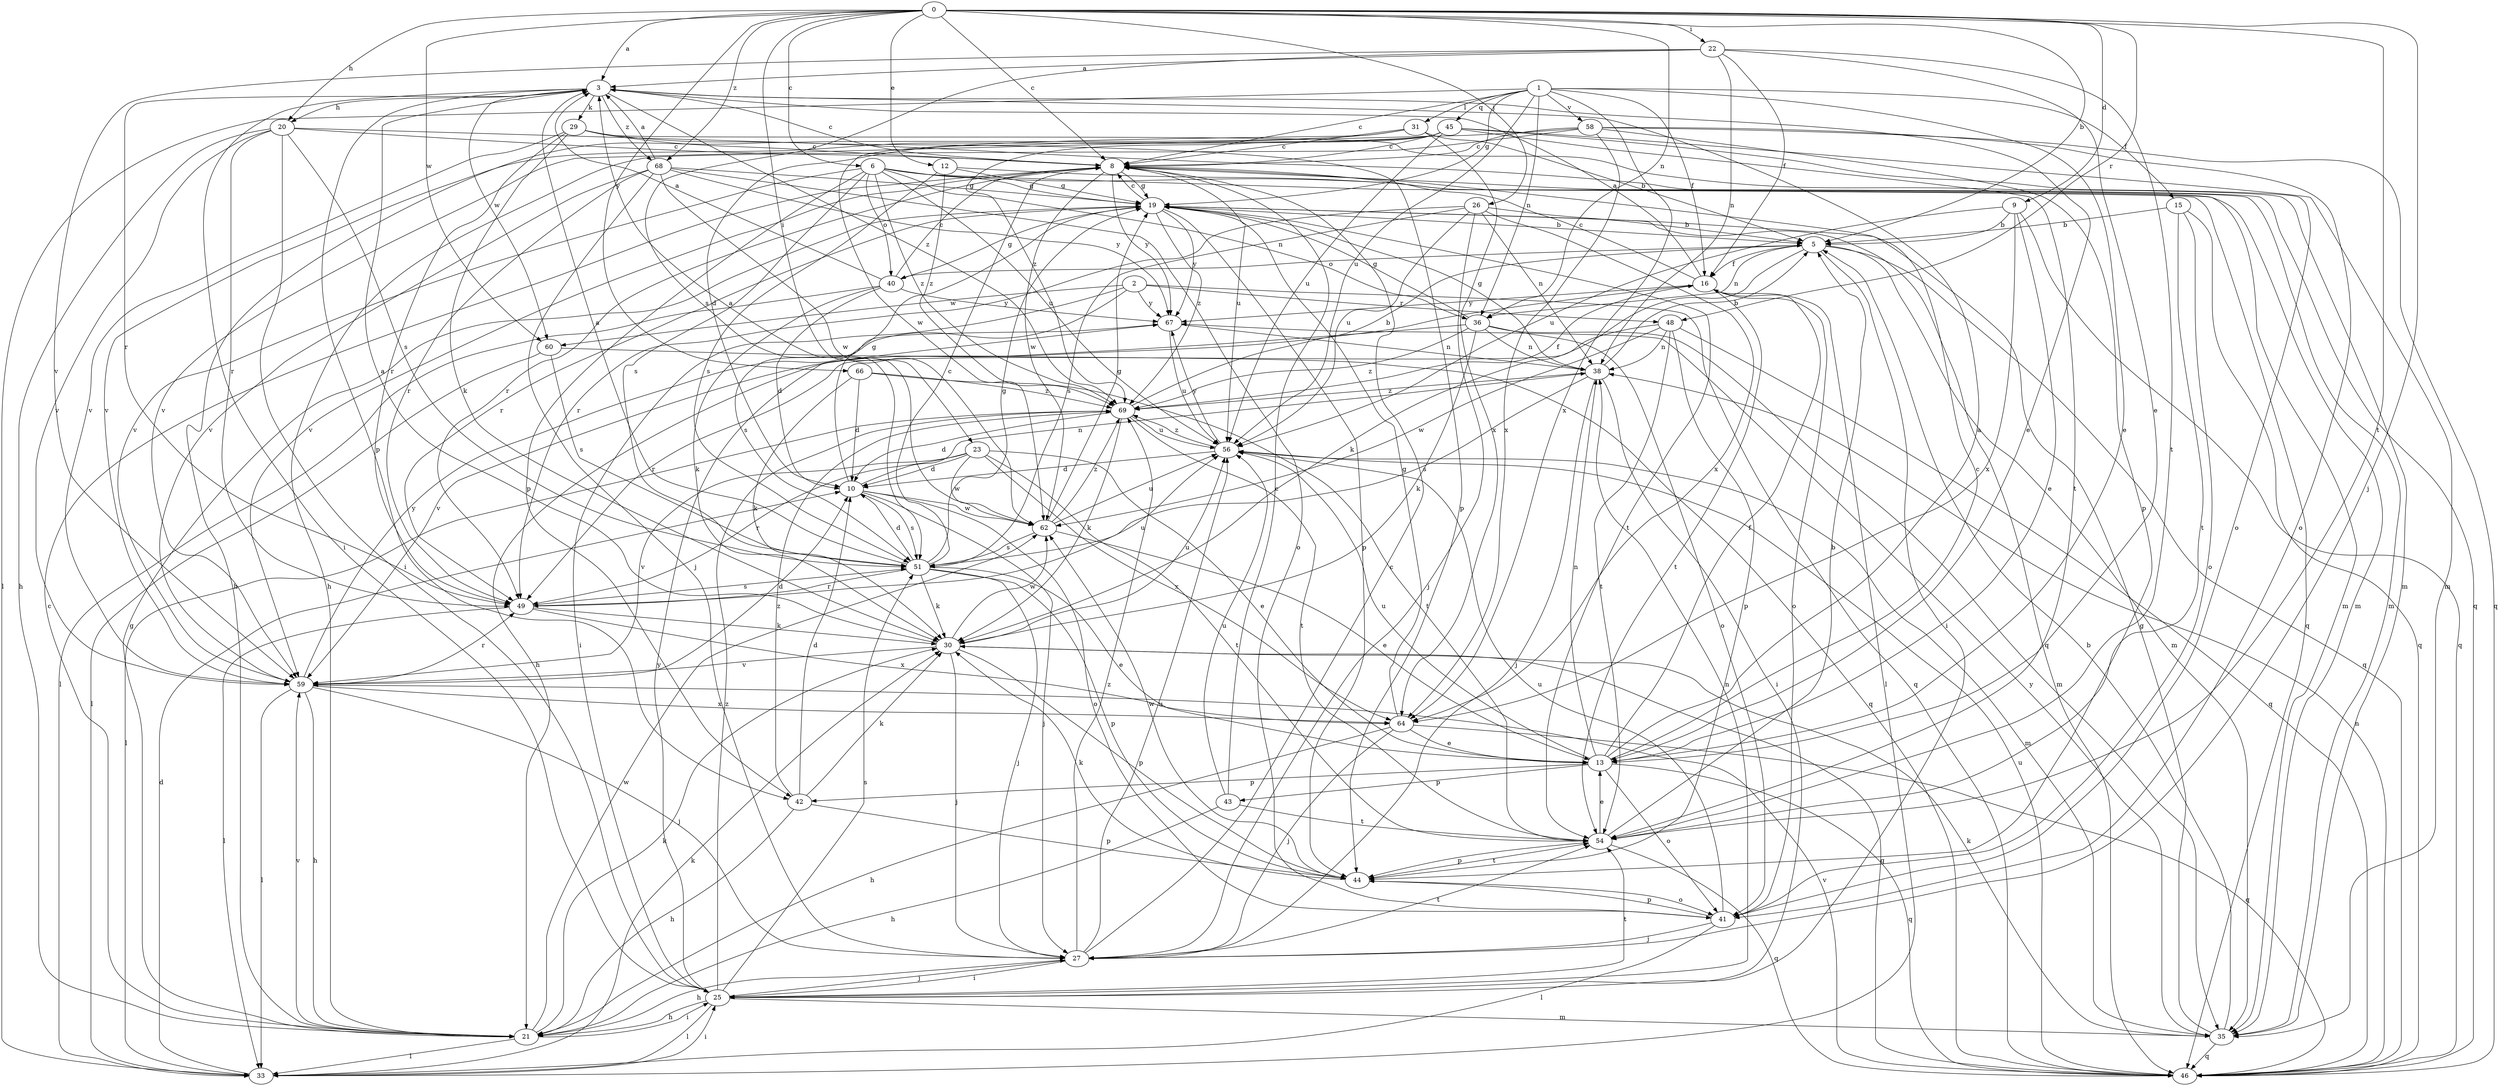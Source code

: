 strict digraph  {
0;
1;
2;
3;
5;
6;
8;
9;
10;
12;
13;
15;
16;
19;
20;
21;
22;
23;
25;
26;
27;
29;
30;
31;
33;
35;
36;
38;
40;
41;
42;
43;
44;
45;
46;
48;
49;
51;
54;
56;
58;
59;
60;
62;
64;
66;
67;
68;
69;
0 -> 3  [label=a];
0 -> 5  [label=b];
0 -> 6  [label=c];
0 -> 8  [label=c];
0 -> 9  [label=d];
0 -> 12  [label=e];
0 -> 20  [label=h];
0 -> 22  [label=i];
0 -> 23  [label=i];
0 -> 26  [label=j];
0 -> 27  [label=j];
0 -> 36  [label=n];
0 -> 48  [label=r];
0 -> 54  [label=t];
0 -> 60  [label=w];
0 -> 66  [label=y];
0 -> 68  [label=z];
1 -> 8  [label=c];
1 -> 13  [label=e];
1 -> 15  [label=f];
1 -> 16  [label=f];
1 -> 19  [label=g];
1 -> 31  [label=l];
1 -> 33  [label=l];
1 -> 36  [label=n];
1 -> 45  [label=q];
1 -> 56  [label=u];
1 -> 58  [label=v];
1 -> 64  [label=x];
2 -> 25  [label=i];
2 -> 46  [label=q];
2 -> 48  [label=r];
2 -> 51  [label=s];
2 -> 60  [label=w];
2 -> 67  [label=y];
3 -> 8  [label=c];
3 -> 13  [label=e];
3 -> 20  [label=h];
3 -> 25  [label=i];
3 -> 29  [label=k];
3 -> 42  [label=p];
3 -> 49  [label=r];
3 -> 60  [label=w];
3 -> 68  [label=z];
3 -> 69  [label=z];
5 -> 16  [label=f];
5 -> 25  [label=i];
5 -> 30  [label=k];
5 -> 35  [label=m];
5 -> 36  [label=n];
5 -> 40  [label=o];
5 -> 46  [label=q];
6 -> 19  [label=g];
6 -> 35  [label=m];
6 -> 36  [label=n];
6 -> 40  [label=o];
6 -> 42  [label=p];
6 -> 46  [label=q];
6 -> 51  [label=s];
6 -> 56  [label=u];
6 -> 59  [label=v];
6 -> 69  [label=z];
8 -> 19  [label=g];
8 -> 35  [label=m];
8 -> 49  [label=r];
8 -> 56  [label=u];
8 -> 59  [label=v];
8 -> 62  [label=w];
8 -> 67  [label=y];
9 -> 5  [label=b];
9 -> 13  [label=e];
9 -> 46  [label=q];
9 -> 56  [label=u];
9 -> 64  [label=x];
10 -> 19  [label=g];
10 -> 27  [label=j];
10 -> 38  [label=n];
10 -> 41  [label=o];
10 -> 51  [label=s];
10 -> 62  [label=w];
12 -> 19  [label=g];
12 -> 35  [label=m];
12 -> 51  [label=s];
12 -> 69  [label=z];
13 -> 3  [label=a];
13 -> 8  [label=c];
13 -> 16  [label=f];
13 -> 38  [label=n];
13 -> 41  [label=o];
13 -> 42  [label=p];
13 -> 43  [label=p];
13 -> 46  [label=q];
13 -> 56  [label=u];
15 -> 5  [label=b];
15 -> 41  [label=o];
15 -> 46  [label=q];
15 -> 54  [label=t];
16 -> 3  [label=a];
16 -> 8  [label=c];
16 -> 21  [label=h];
16 -> 33  [label=l];
16 -> 41  [label=o];
16 -> 54  [label=t];
16 -> 67  [label=y];
19 -> 5  [label=b];
19 -> 8  [label=c];
19 -> 44  [label=p];
19 -> 46  [label=q];
19 -> 49  [label=r];
19 -> 54  [label=t];
19 -> 67  [label=y];
19 -> 69  [label=z];
20 -> 8  [label=c];
20 -> 21  [label=h];
20 -> 25  [label=i];
20 -> 46  [label=q];
20 -> 49  [label=r];
20 -> 51  [label=s];
20 -> 59  [label=v];
21 -> 8  [label=c];
21 -> 19  [label=g];
21 -> 25  [label=i];
21 -> 30  [label=k];
21 -> 33  [label=l];
21 -> 59  [label=v];
21 -> 62  [label=w];
22 -> 3  [label=a];
22 -> 13  [label=e];
22 -> 16  [label=f];
22 -> 38  [label=n];
22 -> 51  [label=s];
22 -> 54  [label=t];
22 -> 59  [label=v];
23 -> 10  [label=d];
23 -> 13  [label=e];
23 -> 49  [label=r];
23 -> 54  [label=t];
23 -> 59  [label=v];
23 -> 62  [label=w];
23 -> 64  [label=x];
25 -> 21  [label=h];
25 -> 27  [label=j];
25 -> 33  [label=l];
25 -> 35  [label=m];
25 -> 38  [label=n];
25 -> 51  [label=s];
25 -> 54  [label=t];
25 -> 67  [label=y];
25 -> 69  [label=z];
26 -> 5  [label=b];
26 -> 27  [label=j];
26 -> 38  [label=n];
26 -> 49  [label=r];
26 -> 51  [label=s];
26 -> 56  [label=u];
26 -> 64  [label=x];
27 -> 8  [label=c];
27 -> 21  [label=h];
27 -> 25  [label=i];
27 -> 54  [label=t];
27 -> 56  [label=u];
27 -> 69  [label=z];
29 -> 8  [label=c];
29 -> 30  [label=k];
29 -> 35  [label=m];
29 -> 44  [label=p];
29 -> 49  [label=r];
29 -> 59  [label=v];
30 -> 3  [label=a];
30 -> 27  [label=j];
30 -> 44  [label=p];
30 -> 46  [label=q];
30 -> 56  [label=u];
30 -> 59  [label=v];
30 -> 62  [label=w];
31 -> 5  [label=b];
31 -> 8  [label=c];
31 -> 21  [label=h];
31 -> 62  [label=w];
31 -> 64  [label=x];
33 -> 10  [label=d];
33 -> 25  [label=i];
33 -> 30  [label=k];
35 -> 5  [label=b];
35 -> 19  [label=g];
35 -> 30  [label=k];
35 -> 46  [label=q];
35 -> 67  [label=y];
36 -> 19  [label=g];
36 -> 30  [label=k];
36 -> 35  [label=m];
36 -> 38  [label=n];
36 -> 41  [label=o];
36 -> 59  [label=v];
36 -> 69  [label=z];
38 -> 5  [label=b];
38 -> 19  [label=g];
38 -> 25  [label=i];
38 -> 27  [label=j];
38 -> 51  [label=s];
38 -> 69  [label=z];
40 -> 3  [label=a];
40 -> 8  [label=c];
40 -> 10  [label=d];
40 -> 19  [label=g];
40 -> 30  [label=k];
40 -> 33  [label=l];
40 -> 67  [label=y];
41 -> 27  [label=j];
41 -> 33  [label=l];
41 -> 44  [label=p];
41 -> 56  [label=u];
42 -> 10  [label=d];
42 -> 21  [label=h];
42 -> 30  [label=k];
42 -> 44  [label=p];
42 -> 69  [label=z];
43 -> 8  [label=c];
43 -> 21  [label=h];
43 -> 54  [label=t];
43 -> 56  [label=u];
44 -> 30  [label=k];
44 -> 41  [label=o];
44 -> 54  [label=t];
44 -> 62  [label=w];
45 -> 8  [label=c];
45 -> 10  [label=d];
45 -> 35  [label=m];
45 -> 41  [label=o];
45 -> 54  [label=t];
45 -> 56  [label=u];
45 -> 59  [label=v];
45 -> 69  [label=z];
46 -> 38  [label=n];
46 -> 56  [label=u];
46 -> 59  [label=v];
48 -> 38  [label=n];
48 -> 44  [label=p];
48 -> 46  [label=q];
48 -> 49  [label=r];
48 -> 54  [label=t];
48 -> 62  [label=w];
49 -> 30  [label=k];
49 -> 33  [label=l];
49 -> 51  [label=s];
49 -> 56  [label=u];
49 -> 64  [label=x];
51 -> 3  [label=a];
51 -> 8  [label=c];
51 -> 10  [label=d];
51 -> 13  [label=e];
51 -> 19  [label=g];
51 -> 27  [label=j];
51 -> 30  [label=k];
51 -> 44  [label=p];
51 -> 49  [label=r];
54 -> 5  [label=b];
54 -> 13  [label=e];
54 -> 44  [label=p];
54 -> 46  [label=q];
56 -> 10  [label=d];
56 -> 35  [label=m];
56 -> 67  [label=y];
56 -> 69  [label=z];
58 -> 8  [label=c];
58 -> 21  [label=h];
58 -> 41  [label=o];
58 -> 44  [label=p];
58 -> 46  [label=q];
58 -> 59  [label=v];
58 -> 64  [label=x];
59 -> 10  [label=d];
59 -> 21  [label=h];
59 -> 27  [label=j];
59 -> 33  [label=l];
59 -> 49  [label=r];
59 -> 64  [label=x];
59 -> 67  [label=y];
60 -> 33  [label=l];
60 -> 46  [label=q];
60 -> 51  [label=s];
62 -> 3  [label=a];
62 -> 13  [label=e];
62 -> 19  [label=g];
62 -> 51  [label=s];
62 -> 56  [label=u];
62 -> 69  [label=z];
64 -> 13  [label=e];
64 -> 19  [label=g];
64 -> 21  [label=h];
64 -> 27  [label=j];
64 -> 46  [label=q];
66 -> 10  [label=d];
66 -> 30  [label=k];
66 -> 54  [label=t];
66 -> 69  [label=z];
67 -> 38  [label=n];
67 -> 56  [label=u];
68 -> 3  [label=a];
68 -> 19  [label=g];
68 -> 27  [label=j];
68 -> 41  [label=o];
68 -> 49  [label=r];
68 -> 59  [label=v];
68 -> 62  [label=w];
68 -> 67  [label=y];
69 -> 5  [label=b];
69 -> 10  [label=d];
69 -> 16  [label=f];
69 -> 30  [label=k];
69 -> 33  [label=l];
69 -> 54  [label=t];
69 -> 56  [label=u];
}

